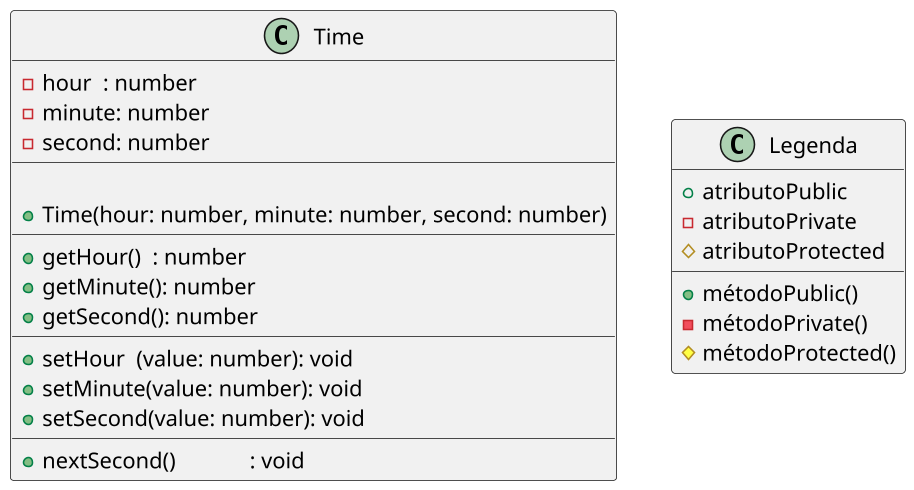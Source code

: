 @startuml

skinparam defaultFontName "Source Code Pro"
skinparam dpi 150


class Time {
  - hour  : number
  - minute: number
  - second: number
  __
  
  + Time(hour: number, minute: number, second: number)
  __
  + getHour()  : number
  + getMinute(): number
  + getSecond(): number
  __
  + setHour  (value: number): void
  + setMinute(value: number): void
  + setSecond(value: number): void
  __
  + nextSecond()             : void
}

class Legenda {
  + atributoPublic
  - atributoPrivate
  # atributoProtected
  __
  + métodoPublic()
  - métodoPrivate()
  # métodoProtected()
}

@enduml